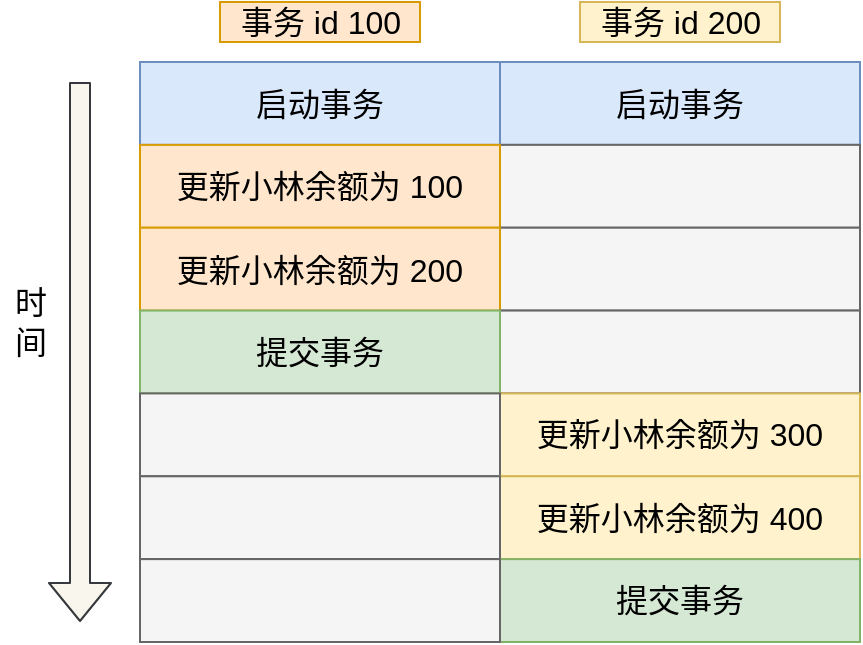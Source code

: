 <mxfile version="14.9.4" type="github">
  <diagram id="GycYFrWmDNwBHVB8v1fu" name="第 1 页">
    <mxGraphModel dx="1102" dy="582" grid="1" gridSize="10" guides="1" tooltips="1" connect="1" arrows="1" fold="1" page="1" pageScale="1" pageWidth="827" pageHeight="1169" math="0" shadow="0">
      <root>
        <mxCell id="0" />
        <mxCell id="1" parent="0" />
        <mxCell id="Hdr9tOVc09uNca0y6-iA-1" value="启动事务" style="rounded=0;whiteSpace=wrap;html=1;fontSize=16;fillColor=#dae8fc;strokeColor=#6c8ebf;" vertex="1" parent="1">
          <mxGeometry x="390" y="170" width="180.0" height="41.429" as="geometry" />
        </mxCell>
        <mxCell id="Hdr9tOVc09uNca0y6-iA-2" value="启动事务" style="rounded=0;whiteSpace=wrap;html=1;fontSize=16;fillColor=#dae8fc;strokeColor=#6c8ebf;" vertex="1" parent="1">
          <mxGeometry x="210" y="170" width="180.0" height="41.429" as="geometry" />
        </mxCell>
        <mxCell id="Hdr9tOVc09uNca0y6-iA-3" value="" style="rounded=0;whiteSpace=wrap;html=1;fontSize=16;fillColor=#f5f5f5;strokeColor=#666666;fontColor=#333333;" vertex="1" parent="1">
          <mxGeometry x="390" y="211.429" width="180.0" height="41.429" as="geometry" />
        </mxCell>
        <mxCell id="Hdr9tOVc09uNca0y6-iA-4" value="更新小林余额为 100" style="rounded=0;whiteSpace=wrap;html=1;fontSize=16;fillColor=#ffe6cc;strokeColor=#d79b00;" vertex="1" parent="1">
          <mxGeometry x="210" y="211.429" width="180.0" height="41.429" as="geometry" />
        </mxCell>
        <mxCell id="Hdr9tOVc09uNca0y6-iA-5" value="" style="rounded=0;whiteSpace=wrap;html=1;fontSize=16;fillColor=#f5f5f5;strokeColor=#666666;fontColor=#333333;" vertex="1" parent="1">
          <mxGeometry x="390" y="252.857" width="180.0" height="41.429" as="geometry" />
        </mxCell>
        <mxCell id="Hdr9tOVc09uNca0y6-iA-6" value="&lt;span style=&quot;font-size: 16px;&quot;&gt;更新小林余额为 200&lt;/span&gt;" style="rounded=0;whiteSpace=wrap;html=1;fontSize=16;fillColor=#ffe6cc;strokeColor=#d79b00;" vertex="1" parent="1">
          <mxGeometry x="210" y="252.857" width="180.0" height="41.429" as="geometry" />
        </mxCell>
        <mxCell id="Hdr9tOVc09uNca0y6-iA-7" value="" style="rounded=0;whiteSpace=wrap;html=1;fontSize=16;fillColor=#f5f5f5;strokeColor=#666666;fontColor=#333333;" vertex="1" parent="1">
          <mxGeometry x="390" y="294.286" width="180.0" height="41.429" as="geometry" />
        </mxCell>
        <mxCell id="Hdr9tOVc09uNca0y6-iA-8" value="提交事务" style="rounded=0;whiteSpace=wrap;html=1;fontSize=16;fillColor=#d5e8d4;strokeColor=#82b366;" vertex="1" parent="1">
          <mxGeometry x="210" y="294.286" width="180.0" height="41.429" as="geometry" />
        </mxCell>
        <mxCell id="Hdr9tOVc09uNca0y6-iA-9" value="&lt;span style=&quot;font-size: 16px;&quot;&gt;更新小林余额为 300&lt;/span&gt;" style="rounded=0;whiteSpace=wrap;html=1;fontSize=16;fillColor=#fff2cc;strokeColor=#d6b656;" vertex="1" parent="1">
          <mxGeometry x="390" y="335.714" width="180.0" height="41.429" as="geometry" />
        </mxCell>
        <mxCell id="Hdr9tOVc09uNca0y6-iA-10" value="" style="rounded=0;whiteSpace=wrap;html=1;fontSize=16;fillColor=#f5f5f5;strokeColor=#666666;fontColor=#333333;" vertex="1" parent="1">
          <mxGeometry x="210" y="335.714" width="180.0" height="41.429" as="geometry" />
        </mxCell>
        <mxCell id="Hdr9tOVc09uNca0y6-iA-11" value="&lt;span style=&quot;font-size: 16px;&quot;&gt;更新小林余额为 400&lt;/span&gt;" style="rounded=0;whiteSpace=wrap;html=1;fontSize=16;fillColor=#fff2cc;strokeColor=#d6b656;" vertex="1" parent="1">
          <mxGeometry x="390" y="377.143" width="180.0" height="41.429" as="geometry" />
        </mxCell>
        <mxCell id="Hdr9tOVc09uNca0y6-iA-12" value="" style="rounded=0;whiteSpace=wrap;html=1;fontSize=16;fillColor=#f5f5f5;strokeColor=#666666;fontColor=#333333;" vertex="1" parent="1">
          <mxGeometry x="210" y="377.143" width="180.0" height="41.429" as="geometry" />
        </mxCell>
        <mxCell id="Hdr9tOVc09uNca0y6-iA-13" value="提交事务" style="rounded=0;whiteSpace=wrap;html=1;fontSize=16;fillColor=#d5e8d4;strokeColor=#82b366;" vertex="1" parent="1">
          <mxGeometry x="390" y="418.571" width="180.0" height="41.429" as="geometry" />
        </mxCell>
        <mxCell id="Hdr9tOVc09uNca0y6-iA-14" value="" style="rounded=0;whiteSpace=wrap;html=1;fontSize=16;fillColor=#f5f5f5;strokeColor=#666666;fontColor=#333333;" vertex="1" parent="1">
          <mxGeometry x="210" y="418.571" width="180.0" height="41.429" as="geometry" />
        </mxCell>
        <mxCell id="Hdr9tOVc09uNca0y6-iA-16" value="事务 id 100" style="text;html=1;align=center;verticalAlign=middle;resizable=0;points=[];autosize=1;strokeColor=#d79b00;fontSize=16;fillColor=#ffe6cc;" vertex="1" parent="1">
          <mxGeometry x="250" y="140" width="100" height="20" as="geometry" />
        </mxCell>
        <mxCell id="Hdr9tOVc09uNca0y6-iA-17" value="事务 id 200" style="text;html=1;align=center;verticalAlign=middle;resizable=0;points=[];autosize=1;strokeColor=#d6b656;fontSize=16;fillColor=#fff2cc;" vertex="1" parent="1">
          <mxGeometry x="430" y="140" width="100" height="20" as="geometry" />
        </mxCell>
        <mxCell id="Hdr9tOVc09uNca0y6-iA-18" value="" style="shape=flexArrow;endArrow=classic;html=1;fontSize=16;fillColor=#f9f7ed;strokeColor=#36393d;" edge="1" parent="1">
          <mxGeometry width="50" height="50" relative="1" as="geometry">
            <mxPoint x="180" y="180" as="sourcePoint" />
            <mxPoint x="180" y="450" as="targetPoint" />
          </mxGeometry>
        </mxCell>
        <mxCell id="Hdr9tOVc09uNca0y6-iA-19" value="时&lt;br&gt;间" style="text;html=1;align=center;verticalAlign=middle;resizable=0;points=[];autosize=1;strokeColor=none;fontSize=16;" vertex="1" parent="1">
          <mxGeometry x="140" y="280" width="30" height="40" as="geometry" />
        </mxCell>
      </root>
    </mxGraphModel>
  </diagram>
</mxfile>
